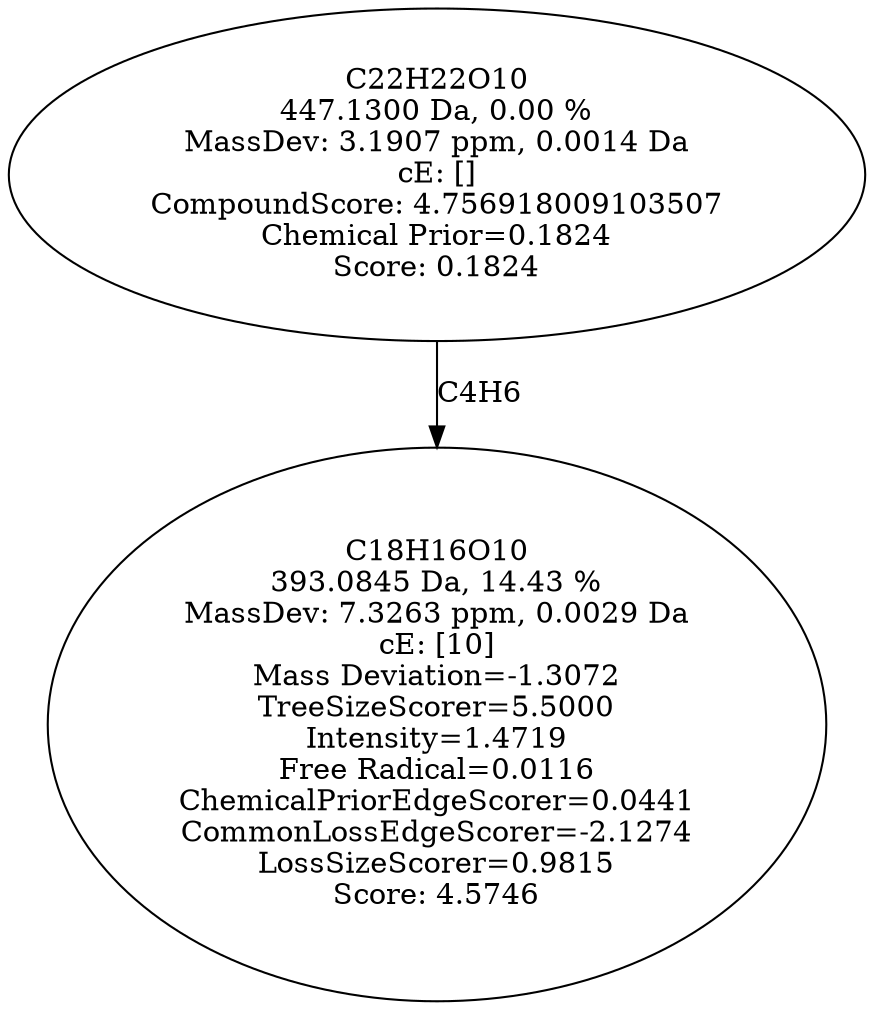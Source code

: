 strict digraph {
v1 [label="C18H16O10\n393.0845 Da, 14.43 %\nMassDev: 7.3263 ppm, 0.0029 Da\ncE: [10]\nMass Deviation=-1.3072\nTreeSizeScorer=5.5000\nIntensity=1.4719\nFree Radical=0.0116\nChemicalPriorEdgeScorer=0.0441\nCommonLossEdgeScorer=-2.1274\nLossSizeScorer=0.9815\nScore: 4.5746"];
v2 [label="C22H22O10\n447.1300 Da, 0.00 %\nMassDev: 3.1907 ppm, 0.0014 Da\ncE: []\nCompoundScore: 4.756918009103507\nChemical Prior=0.1824\nScore: 0.1824"];
v2 -> v1 [label="C4H6"];
}
